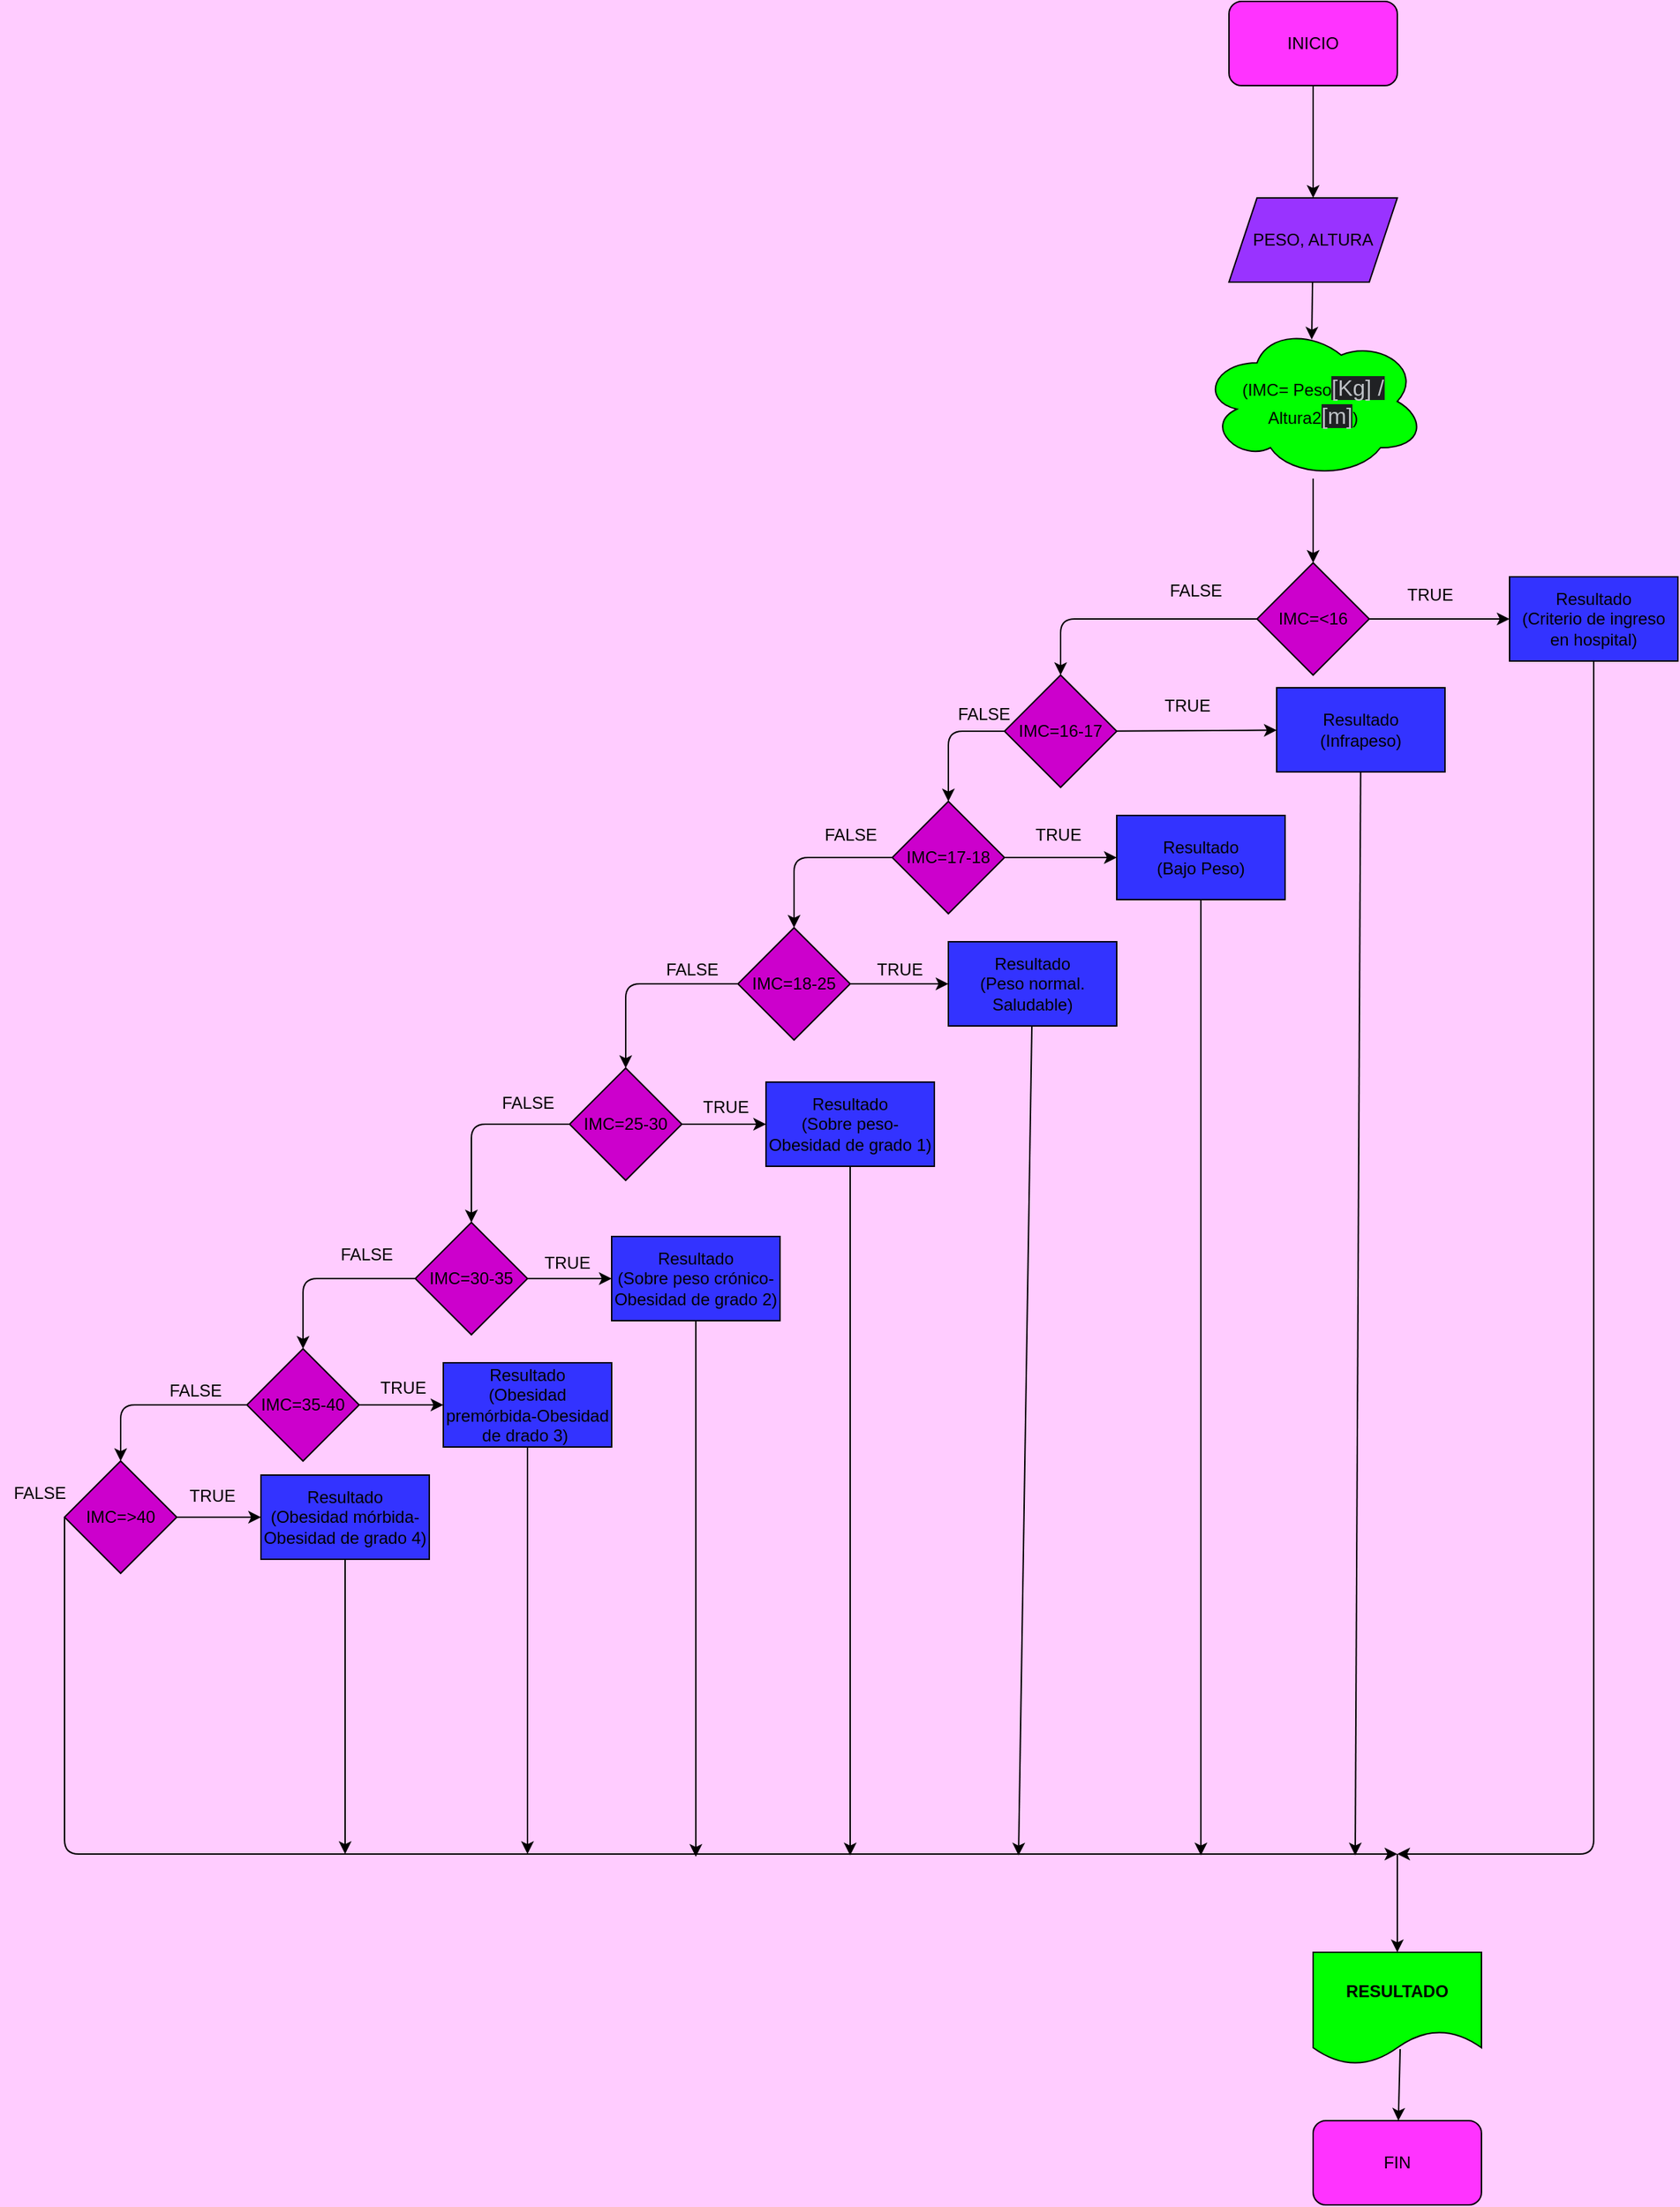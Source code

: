 <mxfile>
    <diagram id="oHBtTTw402hYTezI8X0t" name="Página-1">
        <mxGraphModel dx="1144" dy="5077" grid="0" gridSize="10" guides="1" tooltips="1" connect="1" arrows="1" fold="1" page="1" pageScale="1" pageWidth="827" pageHeight="1169" background="#FFCCFF" math="0" shadow="0">
            <root>
                <mxCell id="0"/>
                <mxCell id="1" parent="0"/>
                <mxCell id="4" value="" style="edgeStyle=none;html=1;" edge="1" parent="1" source="2">
                    <mxGeometry relative="1" as="geometry">
                        <mxPoint x="380" y="-4500" as="targetPoint"/>
                    </mxGeometry>
                </mxCell>
                <mxCell id="2" value="INICIO" style="rounded=1;whiteSpace=wrap;html=1;fillColor=#FF33FF;" vertex="1" parent="1">
                    <mxGeometry x="320" y="-4640" width="120" height="60" as="geometry"/>
                </mxCell>
                <mxCell id="7" value="" style="edgeStyle=none;html=1;" edge="1" parent="1" source="5">
                    <mxGeometry relative="1" as="geometry">
                        <mxPoint x="378.987" y="-4399.114" as="targetPoint"/>
                    </mxGeometry>
                </mxCell>
                <mxCell id="5" value="PESO, ALTURA" style="shape=parallelogram;perimeter=parallelogramPerimeter;whiteSpace=wrap;html=1;fixedSize=1;fillColor=#9933FF;" vertex="1" parent="1">
                    <mxGeometry x="320" y="-4500" width="120" height="60" as="geometry"/>
                </mxCell>
                <mxCell id="11" value="" style="edgeStyle=none;html=1;" edge="1" parent="1" source="9" target="10">
                    <mxGeometry relative="1" as="geometry"/>
                </mxCell>
                <mxCell id="9" value="(IMC= Peso&lt;span style=&quot;color: rgb(189, 193, 198); font-family: &amp;quot;Google Sans&amp;quot;, arial, sans-serif; font-size: 16px; text-align: start; background-color: rgb(32, 33, 36);&quot;&gt;[Kg] /&lt;br&gt;&lt;/span&gt;Altura2&lt;span style=&quot;color: rgb(189, 193, 198); font-family: &amp;quot;Google Sans&amp;quot;, arial, sans-serif; font-size: 16px; text-align: start; background-color: rgb(32, 33, 36);&quot;&gt;[m]&lt;/span&gt;)" style="ellipse;shape=cloud;whiteSpace=wrap;html=1;fillColor=#00FF00;" vertex="1" parent="1">
                    <mxGeometry x="300" y="-4410" width="160" height="110" as="geometry"/>
                </mxCell>
                <mxCell id="13" value="" style="edgeStyle=none;html=1;" edge="1" parent="1" source="10" target="12">
                    <mxGeometry relative="1" as="geometry"/>
                </mxCell>
                <mxCell id="16" value="" style="edgeStyle=none;html=1;" edge="1" parent="1" source="10" target="15">
                    <mxGeometry relative="1" as="geometry">
                        <Array as="points">
                            <mxPoint x="200" y="-4200"/>
                        </Array>
                    </mxGeometry>
                </mxCell>
                <mxCell id="10" value="IMC=&amp;lt;16" style="rhombus;whiteSpace=wrap;html=1;fillColor=#CC00CC;" vertex="1" parent="1">
                    <mxGeometry x="340" y="-4240" width="80" height="80" as="geometry"/>
                </mxCell>
                <mxCell id="48" value="" style="edgeStyle=none;html=1;" edge="1" parent="1" source="12">
                    <mxGeometry relative="1" as="geometry">
                        <mxPoint x="440" y="-3320" as="targetPoint"/>
                        <Array as="points">
                            <mxPoint x="580" y="-3320"/>
                        </Array>
                    </mxGeometry>
                </mxCell>
                <mxCell id="12" value="Resultado&lt;br&gt;(Criterio de ingreso en hospital)" style="whiteSpace=wrap;html=1;fillColor=#3333FF;" vertex="1" parent="1">
                    <mxGeometry x="520" y="-4230" width="120" height="60" as="geometry"/>
                </mxCell>
                <mxCell id="18" value="" style="edgeStyle=none;html=1;" edge="1" parent="1" source="15" target="17">
                    <mxGeometry relative="1" as="geometry"/>
                </mxCell>
                <mxCell id="20" value="" style="edgeStyle=none;html=1;" edge="1" parent="1" source="15" target="19">
                    <mxGeometry relative="1" as="geometry">
                        <Array as="points">
                            <mxPoint x="120" y="-4120"/>
                        </Array>
                    </mxGeometry>
                </mxCell>
                <mxCell id="15" value="IMC=16-17" style="rhombus;whiteSpace=wrap;html=1;fillColor=#CC00CC;" vertex="1" parent="1">
                    <mxGeometry x="160" y="-4160" width="80" height="80" as="geometry"/>
                </mxCell>
                <mxCell id="50" value="" style="edgeStyle=none;html=1;" edge="1" parent="1" source="17">
                    <mxGeometry relative="1" as="geometry">
                        <mxPoint x="410" y="-3319" as="targetPoint"/>
                    </mxGeometry>
                </mxCell>
                <mxCell id="17" value="Resultado&lt;br&gt;(Infrapeso)" style="whiteSpace=wrap;html=1;fillColor=#3333FF;" vertex="1" parent="1">
                    <mxGeometry x="354" y="-4151" width="120" height="60" as="geometry"/>
                </mxCell>
                <mxCell id="22" value="" style="edgeStyle=none;html=1;" edge="1" parent="1" source="19" target="21">
                    <mxGeometry relative="1" as="geometry"/>
                </mxCell>
                <mxCell id="24" value="" style="edgeStyle=none;html=1;" edge="1" parent="1" source="19" target="23">
                    <mxGeometry relative="1" as="geometry">
                        <Array as="points">
                            <mxPoint x="10" y="-4030"/>
                        </Array>
                    </mxGeometry>
                </mxCell>
                <mxCell id="19" value="IMC=17-18" style="rhombus;whiteSpace=wrap;html=1;fillColor=#CC00CC;" vertex="1" parent="1">
                    <mxGeometry x="80" y="-4070" width="80" height="80" as="geometry"/>
                </mxCell>
                <mxCell id="52" value="" style="edgeStyle=none;html=1;" edge="1" parent="1" source="21">
                    <mxGeometry relative="1" as="geometry">
                        <mxPoint x="300" y="-3319" as="targetPoint"/>
                    </mxGeometry>
                </mxCell>
                <mxCell id="21" value="Resultado&lt;br&gt;(Bajo Peso)" style="whiteSpace=wrap;html=1;fillColor=#3333FF;" vertex="1" parent="1">
                    <mxGeometry x="240" y="-4060" width="120" height="60" as="geometry"/>
                </mxCell>
                <mxCell id="28" value="" style="edgeStyle=none;html=1;" edge="1" parent="1" source="23" target="27">
                    <mxGeometry relative="1" as="geometry"/>
                </mxCell>
                <mxCell id="30" value="" style="edgeStyle=none;html=1;" edge="1" parent="1" source="23" target="29">
                    <mxGeometry relative="1" as="geometry">
                        <Array as="points">
                            <mxPoint x="-110" y="-3940"/>
                        </Array>
                    </mxGeometry>
                </mxCell>
                <mxCell id="23" value="IMC=18-25" style="rhombus;whiteSpace=wrap;html=1;fillColor=#CC00CC;" vertex="1" parent="1">
                    <mxGeometry x="-30" y="-3980" width="80" height="80" as="geometry"/>
                </mxCell>
                <mxCell id="54" value="" style="edgeStyle=none;html=1;" edge="1" parent="1" source="27">
                    <mxGeometry relative="1" as="geometry">
                        <mxPoint x="170" y="-3319" as="targetPoint"/>
                    </mxGeometry>
                </mxCell>
                <mxCell id="27" value="Resultado&lt;br&gt;(Peso normal. Saludable)" style="rounded=0;whiteSpace=wrap;html=1;fillColor=#3333FF;" vertex="1" parent="1">
                    <mxGeometry x="120" y="-3970" width="120" height="60" as="geometry"/>
                </mxCell>
                <mxCell id="32" value="" style="edgeStyle=none;html=1;" edge="1" parent="1" source="29" target="31">
                    <mxGeometry relative="1" as="geometry"/>
                </mxCell>
                <mxCell id="34" value="" style="edgeStyle=none;html=1;" edge="1" parent="1" source="29" target="33">
                    <mxGeometry relative="1" as="geometry">
                        <Array as="points">
                            <mxPoint x="-220" y="-3840"/>
                        </Array>
                    </mxGeometry>
                </mxCell>
                <mxCell id="29" value="IMC=25-30" style="rhombus;whiteSpace=wrap;html=1;fillColor=#CC00CC;" vertex="1" parent="1">
                    <mxGeometry x="-150" y="-3880" width="80" height="80" as="geometry"/>
                </mxCell>
                <mxCell id="56" value="" style="edgeStyle=none;html=1;" edge="1" parent="1" source="31">
                    <mxGeometry relative="1" as="geometry">
                        <mxPoint x="50" y="-3319" as="targetPoint"/>
                    </mxGeometry>
                </mxCell>
                <mxCell id="31" value="Resultado&lt;br&gt;(Sobre peso-Obesidad de grado 1)" style="whiteSpace=wrap;html=1;fillColor=#3333FF;" vertex="1" parent="1">
                    <mxGeometry x="-10" y="-3870" width="120" height="60" as="geometry"/>
                </mxCell>
                <mxCell id="36" value="" style="edgeStyle=none;html=1;" edge="1" parent="1" source="33" target="35">
                    <mxGeometry relative="1" as="geometry"/>
                </mxCell>
                <mxCell id="39" value="" style="edgeStyle=none;html=1;" edge="1" parent="1" source="33" target="38">
                    <mxGeometry relative="1" as="geometry">
                        <Array as="points">
                            <mxPoint x="-340" y="-3730"/>
                        </Array>
                    </mxGeometry>
                </mxCell>
                <mxCell id="33" value="IMC=30-35" style="rhombus;whiteSpace=wrap;html=1;fillColor=#CC00CC;" vertex="1" parent="1">
                    <mxGeometry x="-260" y="-3770" width="80" height="80" as="geometry"/>
                </mxCell>
                <mxCell id="58" value="" style="edgeStyle=none;html=1;" edge="1" parent="1" source="35">
                    <mxGeometry relative="1" as="geometry">
                        <mxPoint x="-60" y="-3318" as="targetPoint"/>
                    </mxGeometry>
                </mxCell>
                <mxCell id="35" value="Resultado&lt;br&gt;(Sobre peso crónico-Obesidad de grado 2)" style="whiteSpace=wrap;html=1;fillColor=#3333FF;" vertex="1" parent="1">
                    <mxGeometry x="-120" y="-3760" width="120" height="60" as="geometry"/>
                </mxCell>
                <mxCell id="41" value="" style="edgeStyle=none;html=1;" edge="1" parent="1" source="38" target="40">
                    <mxGeometry relative="1" as="geometry"/>
                </mxCell>
                <mxCell id="43" value="" style="edgeStyle=none;html=1;" edge="1" parent="1" source="38" target="42">
                    <mxGeometry relative="1" as="geometry">
                        <Array as="points">
                            <mxPoint x="-470" y="-3640"/>
                        </Array>
                    </mxGeometry>
                </mxCell>
                <mxCell id="38" value="IMC=35-40" style="rhombus;whiteSpace=wrap;html=1;fillColor=#CC00CC;" vertex="1" parent="1">
                    <mxGeometry x="-380" y="-3680" width="80" height="80" as="geometry"/>
                </mxCell>
                <mxCell id="60" value="" style="edgeStyle=none;html=1;" edge="1" parent="1" source="40">
                    <mxGeometry relative="1" as="geometry">
                        <mxPoint x="-180" y="-3320" as="targetPoint"/>
                    </mxGeometry>
                </mxCell>
                <mxCell id="40" value="Resultado&lt;br&gt;(Obesidad premórbida-Obesidad de drado 3)&amp;nbsp;" style="whiteSpace=wrap;html=1;fillColor=#3333FF;" vertex="1" parent="1">
                    <mxGeometry x="-240" y="-3670" width="120" height="60" as="geometry"/>
                </mxCell>
                <mxCell id="46" value="" style="edgeStyle=none;html=1;" edge="1" parent="1" source="42" target="45">
                    <mxGeometry relative="1" as="geometry"/>
                </mxCell>
                <mxCell id="64" value="" style="edgeStyle=none;html=1;exitX=0;exitY=0.5;exitDx=0;exitDy=0;" edge="1" parent="1" source="42">
                    <mxGeometry relative="1" as="geometry">
                        <mxPoint x="440" y="-3320" as="targetPoint"/>
                        <Array as="points">
                            <mxPoint x="-510" y="-3320"/>
                        </Array>
                    </mxGeometry>
                </mxCell>
                <mxCell id="42" value="IMC=&amp;gt;40" style="rhombus;whiteSpace=wrap;html=1;fillColor=#CC00CC;" vertex="1" parent="1">
                    <mxGeometry x="-510" y="-3600" width="80" height="80" as="geometry"/>
                </mxCell>
                <mxCell id="62" value="" style="edgeStyle=none;html=1;" edge="1" parent="1" source="45">
                    <mxGeometry relative="1" as="geometry">
                        <mxPoint x="-310" y="-3320" as="targetPoint"/>
                        <Array as="points">
                            <mxPoint x="-310" y="-3470"/>
                        </Array>
                    </mxGeometry>
                </mxCell>
                <mxCell id="45" value="Resultado&lt;br&gt;(Obesidad mórbida-Obesidad de grado 4)" style="rounded=0;whiteSpace=wrap;html=1;fillColor=#3333FF;" vertex="1" parent="1">
                    <mxGeometry x="-370" y="-3590" width="120" height="60" as="geometry"/>
                </mxCell>
                <mxCell id="65" value="" style="endArrow=classic;html=1;" edge="1" parent="1">
                    <mxGeometry width="50" height="50" relative="1" as="geometry">
                        <mxPoint x="440" y="-3320" as="sourcePoint"/>
                        <mxPoint x="440" y="-3250" as="targetPoint"/>
                    </mxGeometry>
                </mxCell>
                <mxCell id="69" value="" style="edgeStyle=none;html=1;exitX=0.517;exitY=0.863;exitDx=0;exitDy=0;exitPerimeter=0;" edge="1" parent="1" source="67" target="68">
                    <mxGeometry relative="1" as="geometry"/>
                </mxCell>
                <mxCell id="67" value="&lt;b&gt;RESULTADO&lt;/b&gt;" style="shape=document;whiteSpace=wrap;html=1;boundedLbl=1;fillColor=#00FF00;" vertex="1" parent="1">
                    <mxGeometry x="380" y="-3250" width="120" height="80" as="geometry"/>
                </mxCell>
                <mxCell id="68" value="FIN" style="rounded=1;whiteSpace=wrap;html=1;fillColor=#FF33FF;" vertex="1" parent="1">
                    <mxGeometry x="380" y="-3130" width="120" height="60" as="geometry"/>
                </mxCell>
                <mxCell id="70" value="&lt;font color=&quot;#000000&quot;&gt;TRUE&lt;/font&gt;" style="text;html=1;align=center;verticalAlign=middle;resizable=0;points=[];autosize=1;strokeColor=none;fillColor=none;" vertex="1" parent="1">
                    <mxGeometry x="437" y="-4230" width="51" height="26" as="geometry"/>
                </mxCell>
                <mxCell id="71" value="&lt;font color=&quot;#000000&quot;&gt;TRUE&lt;/font&gt;" style="text;html=1;align=center;verticalAlign=middle;resizable=0;points=[];autosize=1;strokeColor=none;fillColor=none;" vertex="1" parent="1">
                    <mxGeometry x="264" y="-4151" width="51" height="26" as="geometry"/>
                </mxCell>
                <mxCell id="72" value="&lt;font color=&quot;#000000&quot;&gt;TRUE&lt;/font&gt;" style="text;html=1;align=center;verticalAlign=middle;resizable=0;points=[];autosize=1;strokeColor=none;fillColor=none;" vertex="1" parent="1">
                    <mxGeometry x="172" y="-4059" width="51" height="26" as="geometry"/>
                </mxCell>
                <mxCell id="73" value="&lt;font color=&quot;#000000&quot;&gt;TRUE&lt;/font&gt;" style="text;html=1;align=center;verticalAlign=middle;resizable=0;points=[];autosize=1;strokeColor=none;fillColor=none;" vertex="1" parent="1">
                    <mxGeometry x="59" y="-3963" width="51" height="26" as="geometry"/>
                </mxCell>
                <mxCell id="74" value="&lt;font color=&quot;#000000&quot;&gt;TRUE&lt;/font&gt;" style="text;html=1;align=center;verticalAlign=middle;resizable=0;points=[];autosize=1;strokeColor=none;fillColor=none;" vertex="1" parent="1">
                    <mxGeometry x="-65" y="-3865" width="51" height="26" as="geometry"/>
                </mxCell>
                <mxCell id="75" value="&lt;font color=&quot;#000000&quot;&gt;TRUE&lt;/font&gt;" style="text;html=1;align=center;verticalAlign=middle;resizable=0;points=[];autosize=1;strokeColor=none;fillColor=none;" vertex="1" parent="1">
                    <mxGeometry x="-178" y="-3754" width="51" height="26" as="geometry"/>
                </mxCell>
                <mxCell id="76" value="&lt;font color=&quot;#000000&quot;&gt;TRUE&lt;/font&gt;" style="text;html=1;align=center;verticalAlign=middle;resizable=0;points=[];autosize=1;strokeColor=none;fillColor=none;" vertex="1" parent="1">
                    <mxGeometry x="-295" y="-3665" width="51" height="26" as="geometry"/>
                </mxCell>
                <mxCell id="77" value="&lt;font color=&quot;#000000&quot;&gt;TRUE&lt;/font&gt;" style="text;html=1;align=center;verticalAlign=middle;resizable=0;points=[];autosize=1;strokeColor=none;fillColor=none;" vertex="1" parent="1">
                    <mxGeometry x="-431" y="-3588" width="51" height="26" as="geometry"/>
                </mxCell>
                <mxCell id="78" value="&lt;font color=&quot;#000000&quot;&gt;FALSE&lt;/font&gt;" style="text;html=1;align=center;verticalAlign=middle;resizable=0;points=[];autosize=1;strokeColor=none;fillColor=none;" vertex="1" parent="1">
                    <mxGeometry x="-556" y="-3590" width="55" height="26" as="geometry"/>
                </mxCell>
                <mxCell id="79" value="&lt;font color=&quot;#000000&quot;&gt;FALSE&lt;/font&gt;" style="text;html=1;align=center;verticalAlign=middle;resizable=0;points=[];autosize=1;strokeColor=none;fillColor=none;" vertex="1" parent="1">
                    <mxGeometry x="-445" y="-3663" width="55" height="26" as="geometry"/>
                </mxCell>
                <mxCell id="80" value="&lt;font color=&quot;#000000&quot;&gt;FALSE&lt;/font&gt;" style="text;html=1;align=center;verticalAlign=middle;resizable=0;points=[];autosize=1;strokeColor=none;fillColor=none;" vertex="1" parent="1">
                    <mxGeometry x="-323" y="-3760" width="55" height="26" as="geometry"/>
                </mxCell>
                <mxCell id="81" value="&lt;font color=&quot;#000000&quot;&gt;FALSE&lt;/font&gt;" style="text;html=1;align=center;verticalAlign=middle;resizable=0;points=[];autosize=1;strokeColor=none;fillColor=none;" vertex="1" parent="1">
                    <mxGeometry x="-207.5" y="-3868" width="55" height="26" as="geometry"/>
                </mxCell>
                <mxCell id="82" value="&lt;font color=&quot;#000000&quot;&gt;FALSE&lt;/font&gt;" style="text;html=1;align=center;verticalAlign=middle;resizable=0;points=[];autosize=1;strokeColor=none;fillColor=none;" vertex="1" parent="1">
                    <mxGeometry x="-91" y="-3963" width="55" height="26" as="geometry"/>
                </mxCell>
                <mxCell id="83" value="&lt;font color=&quot;#000000&quot;&gt;FALSE&lt;/font&gt;" style="text;html=1;align=center;verticalAlign=middle;resizable=0;points=[];autosize=1;strokeColor=none;fillColor=none;" vertex="1" parent="1">
                    <mxGeometry x="22.5" y="-4059" width="55" height="26" as="geometry"/>
                </mxCell>
                <mxCell id="84" value="&lt;font color=&quot;#000000&quot;&gt;FALSE&lt;/font&gt;" style="text;html=1;align=center;verticalAlign=middle;resizable=0;points=[];autosize=1;strokeColor=none;fillColor=none;" vertex="1" parent="1">
                    <mxGeometry x="117" y="-4145" width="55" height="26" as="geometry"/>
                </mxCell>
                <mxCell id="85" value="&lt;font color=&quot;#000000&quot;&gt;FALSE&lt;/font&gt;" style="text;html=1;align=center;verticalAlign=middle;resizable=0;points=[];autosize=1;strokeColor=none;fillColor=none;" vertex="1" parent="1">
                    <mxGeometry x="268" y="-4233" width="55" height="26" as="geometry"/>
                </mxCell>
            </root>
        </mxGraphModel>
    </diagram>
</mxfile>